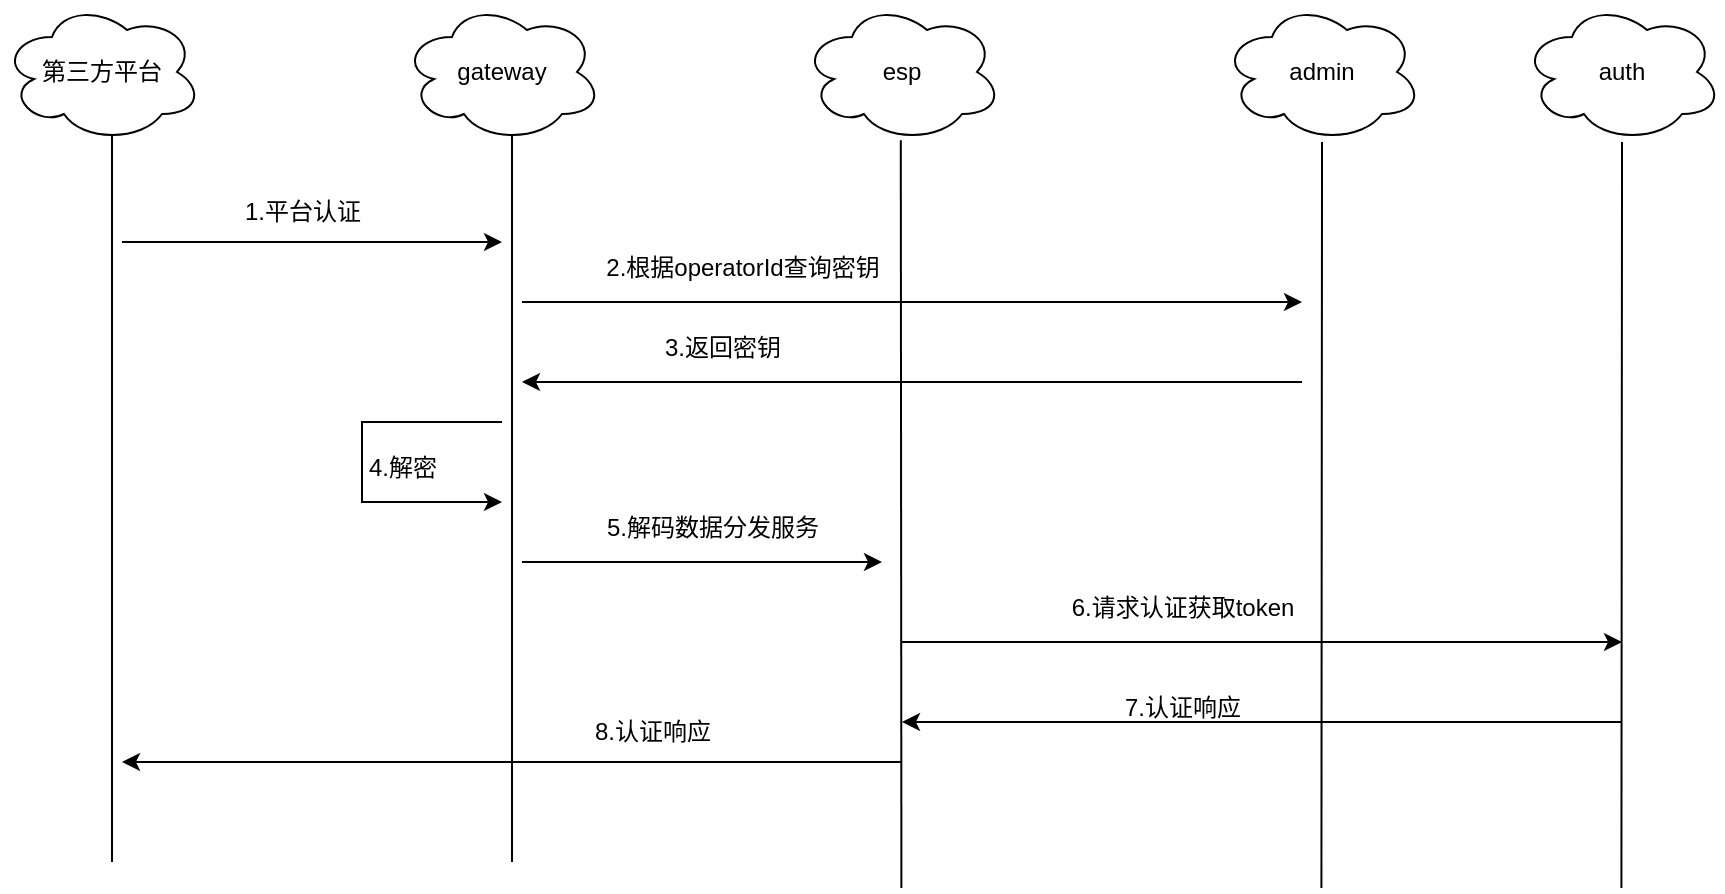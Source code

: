 <mxfile version="22.1.18" type="github">
  <diagram name="Page-1" id="74e2e168-ea6b-b213-b513-2b3c1d86103e">
    <mxGraphModel dx="1688" dy="954" grid="1" gridSize="10" guides="1" tooltips="1" connect="1" arrows="1" fold="1" page="1" pageScale="1" pageWidth="1100" pageHeight="850" background="none" math="0" shadow="0">
      <root>
        <mxCell id="0" />
        <mxCell id="1" parent="0" />
        <mxCell id="901poAid-8j9gdvFEGUS-4" value="第三方平台" style="ellipse;shape=cloud;whiteSpace=wrap;html=1;" vertex="1" parent="1">
          <mxGeometry x="130" y="100" width="100" height="70" as="geometry" />
        </mxCell>
        <mxCell id="901poAid-8j9gdvFEGUS-5" value="esp" style="ellipse;shape=cloud;whiteSpace=wrap;html=1;" vertex="1" parent="1">
          <mxGeometry x="530" y="100" width="100" height="70" as="geometry" />
        </mxCell>
        <mxCell id="901poAid-8j9gdvFEGUS-62" value="" style="endArrow=none;html=1;rounded=0;entryX=0.55;entryY=0.95;entryDx=0;entryDy=0;entryPerimeter=0;" edge="1" parent="1" target="901poAid-8j9gdvFEGUS-4">
          <mxGeometry width="50" height="50" relative="1" as="geometry">
            <mxPoint x="185" y="530" as="sourcePoint" />
            <mxPoint x="290" y="270" as="targetPoint" />
          </mxGeometry>
        </mxCell>
        <mxCell id="901poAid-8j9gdvFEGUS-63" value="admin" style="ellipse;shape=cloud;whiteSpace=wrap;html=1;" vertex="1" parent="1">
          <mxGeometry x="740" y="100" width="100" height="70" as="geometry" />
        </mxCell>
        <mxCell id="901poAid-8j9gdvFEGUS-64" value="gateway" style="ellipse;shape=cloud;whiteSpace=wrap;html=1;" vertex="1" parent="1">
          <mxGeometry x="330" y="100" width="100" height="70" as="geometry" />
        </mxCell>
        <mxCell id="901poAid-8j9gdvFEGUS-65" value="" style="endArrow=none;html=1;rounded=0;entryX=0.55;entryY=0.95;entryDx=0;entryDy=0;entryPerimeter=0;" edge="1" parent="1" target="901poAid-8j9gdvFEGUS-64">
          <mxGeometry width="50" height="50" relative="1" as="geometry">
            <mxPoint x="385" y="530" as="sourcePoint" />
            <mxPoint x="390" y="170" as="targetPoint" />
          </mxGeometry>
        </mxCell>
        <mxCell id="901poAid-8j9gdvFEGUS-66" value="" style="endArrow=none;html=1;rounded=0;entryX=0.494;entryY=0.988;entryDx=0;entryDy=0;entryPerimeter=0;" edge="1" parent="1" target="901poAid-8j9gdvFEGUS-5">
          <mxGeometry width="50" height="50" relative="1" as="geometry">
            <mxPoint x="579.71" y="543" as="sourcePoint" />
            <mxPoint x="579.71" y="180" as="targetPoint" />
          </mxGeometry>
        </mxCell>
        <mxCell id="901poAid-8j9gdvFEGUS-67" value="" style="endArrow=none;html=1;rounded=0;" edge="1" parent="1" target="901poAid-8j9gdvFEGUS-63">
          <mxGeometry width="50" height="50" relative="1" as="geometry">
            <mxPoint x="789.71" y="543.01" as="sourcePoint" />
            <mxPoint x="790" y="170" as="targetPoint" />
            <Array as="points">
              <mxPoint x="790" y="190.01" />
            </Array>
          </mxGeometry>
        </mxCell>
        <mxCell id="901poAid-8j9gdvFEGUS-73" value="" style="endArrow=classic;html=1;rounded=0;" edge="1" parent="1">
          <mxGeometry width="50" height="50" relative="1" as="geometry">
            <mxPoint x="190" y="220" as="sourcePoint" />
            <mxPoint x="380" y="220" as="targetPoint" />
          </mxGeometry>
        </mxCell>
        <mxCell id="901poAid-8j9gdvFEGUS-75" value="1.平台认证" style="text;html=1;align=center;verticalAlign=middle;resizable=0;points=[];autosize=1;strokeColor=none;fillColor=none;" vertex="1" parent="1">
          <mxGeometry x="240" y="190" width="80" height="30" as="geometry" />
        </mxCell>
        <mxCell id="901poAid-8j9gdvFEGUS-76" value="" style="endArrow=classic;html=1;rounded=0;" edge="1" parent="1">
          <mxGeometry width="50" height="50" relative="1" as="geometry">
            <mxPoint x="390" y="250" as="sourcePoint" />
            <mxPoint x="780" y="250" as="targetPoint" />
          </mxGeometry>
        </mxCell>
        <mxCell id="901poAid-8j9gdvFEGUS-77" value="2.根据operatorId查询密钥" style="text;html=1;align=center;verticalAlign=middle;resizable=0;points=[];autosize=1;strokeColor=none;fillColor=none;" vertex="1" parent="1">
          <mxGeometry x="420" y="218" width="160" height="30" as="geometry" />
        </mxCell>
        <mxCell id="901poAid-8j9gdvFEGUS-79" value="" style="endArrow=classic;html=1;rounded=0;" edge="1" parent="1">
          <mxGeometry width="50" height="50" relative="1" as="geometry">
            <mxPoint x="780" y="290" as="sourcePoint" />
            <mxPoint x="390" y="290" as="targetPoint" />
          </mxGeometry>
        </mxCell>
        <mxCell id="901poAid-8j9gdvFEGUS-80" value="3.返回密钥" style="text;html=1;align=center;verticalAlign=middle;resizable=0;points=[];autosize=1;strokeColor=none;fillColor=none;" vertex="1" parent="1">
          <mxGeometry x="450" y="258" width="80" height="30" as="geometry" />
        </mxCell>
        <mxCell id="901poAid-8j9gdvFEGUS-81" value="" style="endArrow=classic;html=1;rounded=0;" edge="1" parent="1">
          <mxGeometry width="50" height="50" relative="1" as="geometry">
            <mxPoint x="380" y="310" as="sourcePoint" />
            <mxPoint x="380" y="350" as="targetPoint" />
            <Array as="points">
              <mxPoint x="310" y="310" />
              <mxPoint x="310" y="350" />
            </Array>
          </mxGeometry>
        </mxCell>
        <mxCell id="901poAid-8j9gdvFEGUS-82" value="4.解密" style="text;html=1;align=center;verticalAlign=middle;resizable=0;points=[];autosize=1;strokeColor=none;fillColor=none;" vertex="1" parent="1">
          <mxGeometry x="300" y="318" width="60" height="30" as="geometry" />
        </mxCell>
        <mxCell id="901poAid-8j9gdvFEGUS-83" value="" style="endArrow=classic;html=1;rounded=0;" edge="1" parent="1">
          <mxGeometry width="50" height="50" relative="1" as="geometry">
            <mxPoint x="390" y="380" as="sourcePoint" />
            <mxPoint x="570" y="380" as="targetPoint" />
          </mxGeometry>
        </mxCell>
        <mxCell id="901poAid-8j9gdvFEGUS-84" value="5.解码数据分发服务" style="text;html=1;align=center;verticalAlign=middle;resizable=0;points=[];autosize=1;strokeColor=none;fillColor=none;" vertex="1" parent="1">
          <mxGeometry x="420" y="348" width="130" height="30" as="geometry" />
        </mxCell>
        <mxCell id="901poAid-8j9gdvFEGUS-177" value="auth" style="ellipse;shape=cloud;whiteSpace=wrap;html=1;" vertex="1" parent="1">
          <mxGeometry x="890" y="100" width="100" height="70" as="geometry" />
        </mxCell>
        <mxCell id="901poAid-8j9gdvFEGUS-178" value="" style="endArrow=none;html=1;rounded=0;" edge="1" parent="1" target="901poAid-8j9gdvFEGUS-177">
          <mxGeometry width="50" height="50" relative="1" as="geometry">
            <mxPoint x="939.71" y="543.01" as="sourcePoint" />
            <mxPoint x="940" y="170" as="targetPoint" />
            <Array as="points">
              <mxPoint x="940" y="190.01" />
            </Array>
          </mxGeometry>
        </mxCell>
        <mxCell id="901poAid-8j9gdvFEGUS-180" value="" style="endArrow=classic;html=1;rounded=0;" edge="1" parent="1">
          <mxGeometry width="50" height="50" relative="1" as="geometry">
            <mxPoint x="580" y="420" as="sourcePoint" />
            <mxPoint x="940" y="420" as="targetPoint" />
          </mxGeometry>
        </mxCell>
        <mxCell id="901poAid-8j9gdvFEGUS-181" value="6.请求认证获取token" style="text;html=1;align=center;verticalAlign=middle;resizable=0;points=[];autosize=1;strokeColor=none;fillColor=none;" vertex="1" parent="1">
          <mxGeometry x="655" y="388" width="130" height="30" as="geometry" />
        </mxCell>
        <mxCell id="901poAid-8j9gdvFEGUS-183" value="" style="endArrow=classic;html=1;rounded=0;" edge="1" parent="1">
          <mxGeometry width="50" height="50" relative="1" as="geometry">
            <mxPoint x="940" y="460" as="sourcePoint" />
            <mxPoint x="580" y="460" as="targetPoint" />
          </mxGeometry>
        </mxCell>
        <mxCell id="901poAid-8j9gdvFEGUS-184" value="7.认证响应" style="text;html=1;align=center;verticalAlign=middle;resizable=0;points=[];autosize=1;strokeColor=none;fillColor=none;" vertex="1" parent="1">
          <mxGeometry x="680" y="438" width="80" height="30" as="geometry" />
        </mxCell>
        <mxCell id="901poAid-8j9gdvFEGUS-185" value="" style="endArrow=classic;html=1;rounded=0;" edge="1" parent="1">
          <mxGeometry width="50" height="50" relative="1" as="geometry">
            <mxPoint x="580" y="480" as="sourcePoint" />
            <mxPoint x="190" y="480" as="targetPoint" />
          </mxGeometry>
        </mxCell>
        <mxCell id="901poAid-8j9gdvFEGUS-187" value="8.认证响应" style="text;html=1;align=center;verticalAlign=middle;resizable=0;points=[];autosize=1;strokeColor=none;fillColor=none;" vertex="1" parent="1">
          <mxGeometry x="415" y="450" width="80" height="30" as="geometry" />
        </mxCell>
      </root>
    </mxGraphModel>
  </diagram>
</mxfile>
